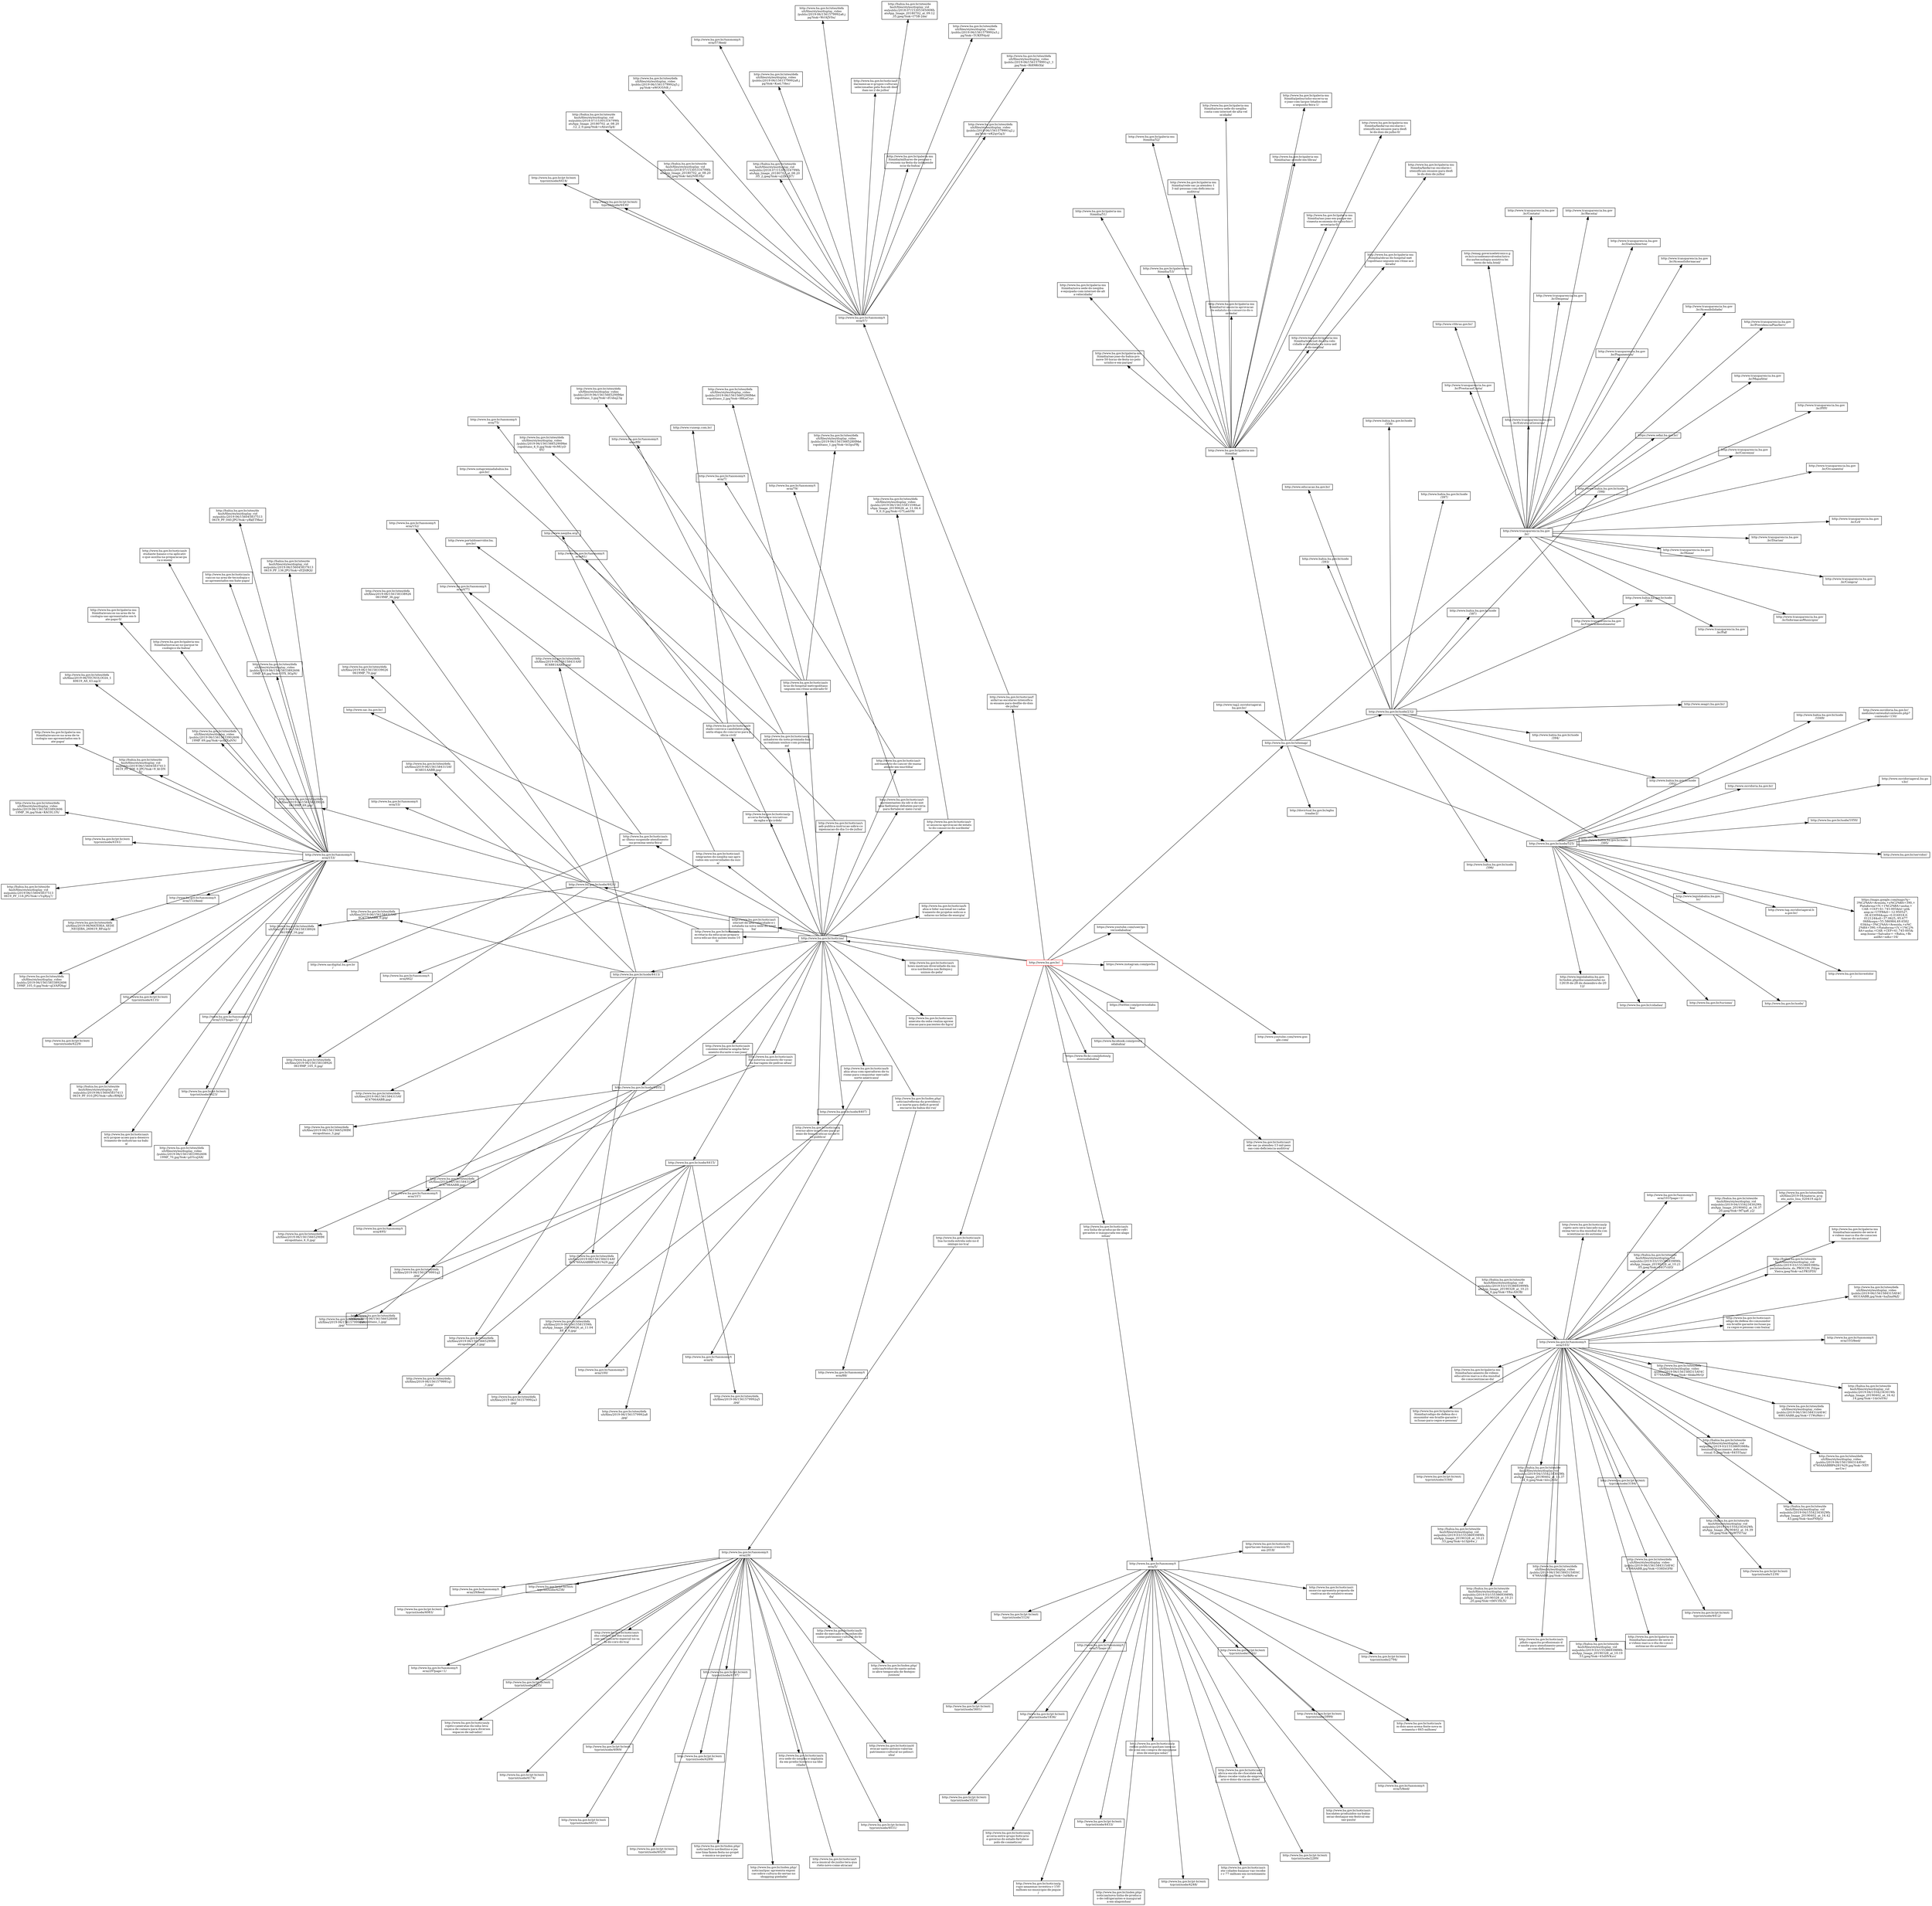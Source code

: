 digraph {
	compound=true;
	overlap=scalexy;
	splines=true;
	layout="neato";
	sep=-0.4;
	1 [label="http://www.ba.gov.br/"; shape=record; color=red; height=.1; fontsize=9];
	2 [label="http://www.ba.gov.br/sitemap/"; shape=record; height=.1; fontsize=9];
	3 [label="http://www.ba.gov.br/node/525/"; shape=record; height=.1; fontsize=9];
	4 [label="http://www.ouvidoria.ba.gov.br/\n"; shape=record; height=.1; fontsize=9];
	5 [label="http://www.ba.gov.br/node/1050/\n"; shape=record; height=.1; fontsize=9];
	6 [label="http://www.legislabahia.ba.gov.\nbr/"; shape=record; height=.1; fontsize=9];
	7 [label="http://www.ba.gov.br/cidadao/"; shape=record; height=.1; fontsize=9];
	8 [label="http://www.ba.gov.br/servidor/"; shape=record; height=.1; fontsize=9];
	9 [label="http://www.ba.gov.br/turismo/"; shape=record; height=.1; fontsize=9];
	10 [label="http://www.ba.gov.br/investidor\n/"; shape=record; height=.1; fontsize=9];
	11 [label="http://www.ba.gov.br/node/"; shape=record; height=.1; fontsize=9];
	12 [label="http://www.legislabahia.ba.gov.\nbr/index.php/documentos/lei-no\n-12618-de-28-de-dezembro-de-20\n12/"; shape=record; height=.1; fontsize=9];
	13 [label="http://www.ouvidoriageral.ba.go\nv.br/"; shape=record; height=.1; fontsize=9];
	14 [label="http://www.ouvidoria.ba.gov.br/\nmodules/conteudo/conteudo.php?\nconteudo=150/"; shape=record; height=.1; fontsize=9];
	15 [label="http://www.bahia.ba.gov.br/node\n/1049/"; shape=record; height=.1; fontsize=9];
	16 [label="http://www.tag.ouvidoriageral.b\na.gov.br/"; shape=record; height=.1; fontsize=9];
	17 [label="https://maps.google.com/maps?q=\n3%C2%AA+Avenida,+n%C2%BA+390,+\nPlataforma+IV,+1%C2%BA+andar,+\nCAB.+CEP+41.745-005&amp;hl=pt&\namp;ie=UTF8&amp;ll=-12.950527,\n-38.433094&amp;spn=0.016918,0.\n012124&amp;sll=37.0625,-95.677\n068&amp;sspn=55.586984,49.6582\n03&amp;hq=3%C2%AA+Avenida,+n%C\n2%BA+390,+Plataforma+IV,+1%C2%\nBA+andar,+CAB.+CEP+41.745-005&\namp;hnear=Salvador+-+Bahia,+Br\nasil&amp;t=m&amp;z=16/"; shape=record; height=.1; fontsize=9];
	18 [label="http://www.ba.gov.br/galeria-mu\nltimidia/"; shape=record; height=.1; fontsize=9];
	19 [label="http://www.ba.gov.br/galeria-mu\nltimidia/51/"; shape=record; height=.1; fontsize=9];
	20 [label="http://www.ba.gov.br/galeria-mu\nltimidia/52/"; shape=record; height=.1; fontsize=9];
	21 [label="http://www.ba.gov.br/galeria-mu\nltimidia/53/"; shape=record; height=.1; fontsize=9];
	22 [label="http://www.ba.gov.br/galeria-mu\nltimidia/nova-sede-do-neojiba-\ne-equipada-com-internet-de-alt\na-velocidade/"; shape=record; height=.1; fontsize=9];
	23 [label="http://www.ba.gov.br/galeria-mu\nltimidia/sac-atende-em-libras/\n"; shape=record; height=.1; fontsize=9];
	24 [label="http://www.ba.gov.br/galeria-mu\nltimidia/fanfarras-escolares-i\nntensificam-ensaios-para-desfi\nle-do-dois-de-julho-0/"; shape=record; height=.1; fontsize=9];
	25 [label="http://www.ba.gov.br/galeria-mu\nltimidia/nova-sede-do-neojiba-\nconta-com-internet-de-alta-vel\nocidade/"; shape=record; height=.1; fontsize=9];
	26 [label="http://www.ba.gov.br/galeria-mu\nltimidia/internet-de-alta-velo\ncidade-e-instalada-na-nova-sed\ne-do-neojiba/"; shape=record; height=.1; fontsize=9];
	27 [label="http://www.ba.gov.br/galeria-mu\nltimidia/fanfarras-escolares-i\nntensificam-ensaios-para-desfi\nle-do-dois-de-julho/"; shape=record; height=.1; fontsize=9];
	28 [label="http://www.ba.gov.br/galeria-mu\nltimidia/rede-sac-ja-atendeu-1\n3-mil-pessoas-com-deficiencia-\nauditiva/"; shape=record; height=.1; fontsize=9];
	29 [label="http://www.ba.gov.br/galeria-mu\nltimidia/rui-anuncia-aprovacao\n-de-estatuto-do-consorcio-do-n\nordeste/"; shape=record; height=.1; fontsize=9];
	30 [label="http://www.ba.gov.br/galeria-mu\nltimidia/obras-do-hospital-met\nropolitano-seguem-em-ritmo-ace\nlerado/"; shape=record; height=.1; fontsize=9];
	31 [label="http://www.ba.gov.br/galeria-mu\nltimidia/pelourinho-encerra-sa\no-joao-com-largos-lotados-nest\na-segunda-feira-1/"; shape=record; height=.1; fontsize=9];
	32 [label="http://www.ba.gov.br/galeria-mu\nltimidia/sao-joao-em-paripe-mo\nvimenta-economia-do-suburbio-f\nerroviario-0/"; shape=record; height=.1; fontsize=9];
	33 [label="http://www.ba.gov.br/galeria-mu\nltimidia/sao-joao-da-bahia-pro\nmove-50-horas-de-festa-no-pelo\nurinho-e-em-paripe/"; shape=record; height=.1; fontsize=9];
	34 [label="http://dovirtual.ba.gov.br/egba\n/reader2/"; shape=record; height=.1; fontsize=9];
	35 [label="http://www.transparencia.ba.gov\n.br/"; shape=record; height=.1; fontsize=9];
	36 [label="http://www.transparencia.ba.gov\n.br/Home/"; shape=record; height=.1; fontsize=9];
	37 [label="https://www.sefaz.ba.gov.br/"; shape=record; height=.1; fontsize=9];
	38 [label="http://www.transparencia.ba.gov\n.br/Acessibilidade/"; shape=record; height=.1; fontsize=9];
	39 [label="http://emag.governoeletronico.g\nov.br/cursodesenvolvedor/intro\nducao/tecnologia-assistiva-lei\ntores-de-tela.html/"; shape=record; height=.1; fontsize=9];
	40 [label="http://www.vlibras.gov.br/"; shape=record; height=.1; fontsize=9];
	41 [label="http://www.transparencia.ba.gov\n.br/Receita/"; shape=record; height=.1; fontsize=9];
	42 [label="http://www.transparencia.ba.gov\n.br/Despesa/"; shape=record; height=.1; fontsize=9];
	43 [label="http://www.transparencia.ba.gov\n.br/Pagamentos/"; shape=record; height=.1; fontsize=9];
	44 [label="http://www.transparencia.ba.gov\n.br/Convenio/"; shape=record; height=.1; fontsize=9];
	45 [label="http://www.transparencia.ba.gov\n.br/Diarias/"; shape=record; height=.1; fontsize=9];
	46 [label="http://www.transparencia.ba.gov\n.br/EstruturaGoverno/"; shape=record; height=.1; fontsize=9];
	47 [label="http://www.transparencia.ba.gov\n.br/Compra/"; shape=record; height=.1; fontsize=9];
	48 [label="http://www.transparencia.ba.gov\n.br/InformacaoMunicipio/"; shape=record; height=.1; fontsize=9];
	49 [label="http://www.transparencia.ba.gov\n.br/Orcamento/"; shape=record; height=.1; fontsize=9];
	50 [label="http://www.transparencia.ba.gov\n.br/Lrf/"; shape=record; height=.1; fontsize=9];
	51 [label="http://www.transparencia.ba.gov\n.br/PrestacaoConta/"; shape=record; height=.1; fontsize=9];
	52 [label="http://www.transparencia.ba.gov\n.br/PPP/"; shape=record; height=.1; fontsize=9];
	53 [label="http://www.transparencia.ba.gov\n.br/AcessoInformacao/"; shape=record; height=.1; fontsize=9];
	54 [label="http://www.transparencia.ba.gov\n.br/DadosAbertos/"; shape=record; height=.1; fontsize=9];
	55 [label="http://www.transparencia.ba.gov\n.br/PrevidenciaPlanServ/"; shape=record; height=.1; fontsize=9];
	56 [label="http://www.transparencia.ba.gov\n.br/Paf/"; shape=record; height=.1; fontsize=9];
	57 [label="http://www.transparencia.ba.gov\n.br/CentralAtendimento/"; shape=record; height=.1; fontsize=9];
	58 [label="http://www.transparencia.ba.gov\n.br/Contato/"; shape=record; height=.1; fontsize=9];
	59 [label="http://www.transparencia.ba.gov\n.br/MapaSite/"; shape=record; height=.1; fontsize=9];
	60 [label="http://www.tag2.ouvidoriageral.\nba.gov.br/"; shape=record; height=.1; fontsize=9];
	61 [label="http://www.ba.gov.br/node/232/"; shape=record; height=.1; fontsize=9];
	62 [label="http://www.bahia.ba.gov.br/node\n/358/"; shape=record; height=.1; fontsize=9];
	63 [label="http://www.bahia.ba.gov.br/node\n/387/"; shape=record; height=.1; fontsize=9];
	64 [label="http://www.bahia.ba.gov.br/node\n/364/"; shape=record; height=.1; fontsize=9];
	65 [label="http://www.bahia.ba.gov.br/node\n/392/"; shape=record; height=.1; fontsize=9];
	66 [label="http://www.bahia.ba.gov.br/node\n/393/"; shape=record; height=.1; fontsize=9];
	67 [label="http://www.bahia.ba.gov.br/node\n/394/"; shape=record; height=.1; fontsize=9];
	68 [label="http://www.seagri.ba.gov.br/"; shape=record; height=.1; fontsize=9];
	69 [label="http://www.bahia.ba.gov.br/node\n/395/"; shape=record; height=.1; fontsize=9];
	70 [label="http://www.educacao.ba.gov.br/"; shape=record; height=.1; fontsize=9];
	71 [label="http://www.bahia.ba.gov.br/node\n/396/"; shape=record; height=.1; fontsize=9];
	72 [label="http://www.bahia.ba.gov.br/node\n/398/"; shape=record; height=.1; fontsize=9];
	73 [label="http://www.bahia.ba.gov.br/node\n/397/"; shape=record; height=.1; fontsize=9];
	74 [label="http://www.ba.gov.br/noticias/i\nnternet-de-alta-velocidade-e-i\nnstalada-na-nova-sede-do-neoji\nba/"; shape=record; height=.1; fontsize=9];
	75 [label="http://www.ba.gov.br/taxonomy/t\nerm/153/"; shape=record; height=.1; fontsize=9];
	76 [label="http://www.ba.gov.br/pt-br/enti\ntyprint/node/4423/"; shape=record; height=.1; fontsize=9];
	77 [label="http://www.ba.gov.br/noticias/a\nvancos-na-area-de-tecnologia-s\nao-apresentados-em-bate-papo/"; shape=record; height=.1; fontsize=9];
	78 [label="http://www.ba.gov.br/pt-br/enti\ntyprint/node/4229/"; shape=record; height=.1; fontsize=9];
	79 [label="http://www.ba.gov.br/sites/defa\nult/files/2019-06/MATERIA_SEDE\n_NEOJIBA_260619_RP.mp3/"; shape=record; height=.1; fontsize=9];
	80 [label="http://www.ba.gov.br/sites/defa\nult/files/styles/display_video\n/public/2019-06/15615833892606\n19MP_16.jpg?itok=YFX_SGpN/"; shape=record; height=.1; fontsize=9];
	81 [label="http://www.ba.gov.br/sites/defa\nult/files/styles/display_video\n/public/2019-06/15615833892606\n19MP_36.jpg?itok=KAC0L1Ft/"; shape=record; height=.1; fontsize=9];
	82 [label="http://www.ba.gov.br/sites/defa\nult/files/styles/display_video\n/public/2019-06/15615833892606\n19MP_105_0.jpg?itok=qLVAPDhg/"; shape=record; height=.1; fontsize=9];
	83 [label="http://www.ba.gov.br/sites/defa\nult/files/styles/display_video\n/public/2019-06/15615833902606\n19MP_69.jpg?itok=prkZXaNN/"; shape=record; height=.1; fontsize=9];
	84 [label="http://www.ba.gov.br/sites/defa\nult/files/styles/display_video\n/public/2019-06/15615833902606\n19MP_70.jpg?itok=pDTcxJAR/"; shape=record; height=.1; fontsize=9];
	85 [label="http://www.ba.gov.br/galeria-mu\nltimidia/avancos-na-area-de-te\ncnologia-sao-apresentados-em-b\nate-papo-0/"; shape=record; height=.1; fontsize=9];
	86 [label="http://www.ba.gov.br/sites/defa\nult/files/2019-06/TECNOLOGIA_1\n40619_AS_43.mp3/"; shape=record; height=.1; fontsize=9];
	87 [label="http://www.ba.gov.br/galeria-mu\nltimidia/inovacao-no-parque-te\ncnologico-da-bahia/"; shape=record; height=.1; fontsize=9];
	88 [label="http://www.ba.gov.br/galeria-mu\nltimidia/avancos-na-area-de-te\ncnologia-sao-apresentados-em-b\nate-papo/"; shape=record; height=.1; fontsize=9];
	89 [label="http://bahia.ba.gov.br/sites/de\nfault/files/styles/display_vid\neo/public/2019-06/156045837413\n0619_PF_006_0.JPG?itok=9_fd-DN\nN/"; shape=record; height=.1; fontsize=9];
	90 [label="http://bahia.ba.gov.br/sites/de\nfault/files/styles/display_vid\neo/public/2019-06/156045837413\n0619_PF_010.JPG?itok=oRcrRMjX/\n"; shape=record; height=.1; fontsize=9];
	91 [label="http://bahia.ba.gov.br/sites/de\nfault/files/styles/display_vid\neo/public/2019-06/156045837513\n0619_PF_040.JPG?itok=yRkETMes/\n"; shape=record; height=.1; fontsize=9];
	92 [label="http://bahia.ba.gov.br/sites/de\nfault/files/styles/display_vid\neo/public/2019-06/156045837513\n0619_PF_118.JPG?itok=rYsjRyq7/\n"; shape=record; height=.1; fontsize=9];
	93 [label="http://bahia.ba.gov.br/sites/de\nfault/files/styles/display_vid\neo/public/2019-06/156045837613\n0619_PF_136.JPG?itok=dYJItBQI/\n"; shape=record; height=.1; fontsize=9];
	94 [label="http://www.ba.gov.br/noticias/e\nstudante-baiano-cria-aplicativ\no-que-auxilia-na-preparacao-pa\nra-o-enem/"; shape=record; height=.1; fontsize=9];
	95 [label="http://www.ba.gov.br/pt-br/enti\ntyprint/node/4161/"; shape=record; height=.1; fontsize=9];
	96 [label="http://www.ba.gov.br/noticias/s\necti-propoe-acoes-para-desenvo\nlvimento-de-industrias-na-bahi\na/"; shape=record; height=.1; fontsize=9];
	97 [label="http://www.ba.gov.br/pt-br/enti\ntyprint/node/4135/"; shape=record; height=.1; fontsize=9];
	98 [label="http://www.ba.gov.br/taxonomy/t\nerm/153?page=1/"; shape=record; height=.1; fontsize=9];
	99 [label="http://www.ba.gov.br/taxonomy/t\nerm/153/feed/"; shape=record; height=.1; fontsize=9];
	100 [label="http://www.ba.gov.br/noticias/f\nanfarras-escolares-intensifica\nm-ensaios-para-desfile-do-dois\n-de-julho/"; shape=record; height=.1; fontsize=9];
	101 [label="http://www.ba.gov.br/taxonomy/t\nerm/57/"; shape=record; height=.1; fontsize=9];
	102 [label="http://www.ba.gov.br/noticias/f\nilarmonicas-e-grupos-culturais\n-selecionadas-pela-funceb-desf\nilam-no-2-de-julho/"; shape=record; height=.1; fontsize=9];
	103 [label="http://www.ba.gov.br/pt-br/enti\ntyprint/node/4430/"; shape=record; height=.1; fontsize=9];
	104 [label="http://www.ba.gov.br/pt-br/enti\ntyprint/node/4414/"; shape=record; height=.1; fontsize=9];
	105 [label="http://www.ba.gov.br/sites/defa\nult/files/styles/display_video\n/public/2019-06/1561579992q5.j\npg?itok=eWOO5NB_/"; shape=record; height=.1; fontsize=9];
	106 [label="http://www.ba.gov.br/sites/defa\nult/files/styles/display_video\n/public/2019-06/1561579991q1_1\n.jpg?itok=Rt8M6tXk/"; shape=record; height=.1; fontsize=9];
	107 [label="http://www.ba.gov.br/sites/defa\nult/files/styles/display_video\n/public/2019-06/1561579991q2.j\npg?itok=wK2qvGg3/"; shape=record; height=.1; fontsize=9];
	108 [label="http://www.ba.gov.br/sites/defa\nult/files/styles/display_video\n/public/2019-06/1561579992a3.j\npg?itok=5UKFPdyd/"; shape=record; height=.1; fontsize=9];
	109 [label="http://www.ba.gov.br/sites/defa\nult/files/styles/display_video\n/public/2019-06/1561579992a6.j\npg?itok=WrI4JV0n/"; shape=record; height=.1; fontsize=9];
	110 [label="http://www.ba.gov.br/sites/defa\nult/files/styles/display_video\n/public/2019-06/1561579992a8.j\npg?itok=KseL7Hec/"; shape=record; height=.1; fontsize=9];
	111 [label="http://www.ba.gov.br/galeria-mu\nltimidia/milhares-de-pessoas-s\ne-reunem-na-festa-da-independe\nncia-da-bahia/"; shape=record; height=.1; fontsize=9];
	112 [label="http://bahia.ba.gov.br/sites/de\nfault/files/styles/display_vid\neo/public/2018-07/1530534506Wh\natsApp_Image_20180702_at_09.12\n.35.jpeg?itok=I75B-2de/"; shape=record; height=.1; fontsize=9];
	113 [label="http://bahia.ba.gov.br/sites/de\nfault/files/styles/display_vid\neo/public/2018-07/1530531679Wh\natsApp_Image_20180702_at_08.20\n.05_2.jpeg?itok=s2ZKUJt7/"; shape=record; height=.1; fontsize=9];
	114 [label="http://bahia.ba.gov.br/sites/de\nfault/files/styles/display_vid\neo/public/2018-07/1530531679Wh\natsApp_Image_20180702_at_08.20\n.12_2_0.jpeg?itok=vAhwvIg4/"; shape=record; height=.1; fontsize=9];
	115 [label="http://bahia.ba.gov.br/sites/de\nfault/files/styles/display_vid\neo/public/2018-07/1530531679Wh\natsApp_Image_20180702_at_08.20\n.22.jpeg?itok=kd2NRUHy/"; shape=record; height=.1; fontsize=9];
	116 [label="http://www.ba.gov.br/taxonomy/t\nerm/57/feed/"; shape=record; height=.1; fontsize=9];
	117 [label="http://www.ba.gov.br/noticias/r\nede-sac-ja-atendeu-13-mil-pess\noas-com-deficiencia-auditiva/"; shape=record; height=.1; fontsize=9];
	118 [label="http://www.ba.gov.br/taxonomy/t\nerm/103/"; shape=record; height=.1; fontsize=9];
	119 [label="http://www.ba.gov.br/pt-br/enti\ntyprint/node/4412/"; shape=record; height=.1; fontsize=9];
	120 [label="http://www.ba.gov.br/noticias/c\nodigo-de-defesa-do-consumidor-\nem-braille-garante-inclusao-pa\nra-cegos-e-pessoas-com-baixa/"; shape=record; height=.1; fontsize=9];
	121 [label="http://www.ba.gov.br/pt-br/enti\ntyprint/node/3184/"; shape=record; height=.1; fontsize=9];
	122 [label="http://www.ba.gov.br/noticias/s\njdhds-capacita-profissionais-d\ne-saude-para-atendimento-pesso\nas-com-deficiencia/"; shape=record; height=.1; fontsize=9];
	123 [label="http://www.ba.gov.br/pt-br/enti\ntyprint/node/1239/"; shape=record; height=.1; fontsize=9];
	124 [label="http://www.ba.gov.br/sites/defa\nult/files/styles/display_video\n/public/2019-06/1561584314AY4C\n4760AAABBB%281%29.jpg?itok=NXY\nmvUw-/"; shape=record; height=.1; fontsize=9];
	125 [label="http://www.ba.gov.br/sites/defa\nult/files/styles/display_video\n/public/2019-06/1561584314AY4C\n4881AABB.jpg?itok=TTWzMdv-/"; shape=record; height=.1; fontsize=9];
	126 [label="http://www.ba.gov.br/sites/defa\nult/files/styles/display_video\n/public/2019-06/1561584315AY4C\n4766AABB.jpg?itok=3aHkRo-e/"; shape=record; height=.1; fontsize=9];
	127 [label="http://www.ba.gov.br/sites/defa\nult/files/styles/display_video\n/public/2019-06/1561584315AY4C\n4779AABB_0.jpg?itok=4bkkzMvQ/"; shape=record; height=.1; fontsize=9];
	128 [label="http://www.ba.gov.br/sites/defa\nult/files/styles/display_video\n/public/2019-06/1561584315AY4C\n4798AABB.jpg?itok=O38DiGF8/"; shape=record; height=.1; fontsize=9];
	129 [label="http://www.ba.gov.br/sites/defa\nult/files/styles/display_video\n/public/2019-06/1561584315AY4C\n4831AABB.jpg?itok=haZmz9kZ/"; shape=record; height=.1; fontsize=9];
	130 [label="http://www.ba.gov.br/galeria-mu\nltimidia/lancamento-de-videos-\neducativos-marca-o-dia-mundial\n-de-conscientizacao-do/"; shape=record; height=.1; fontsize=9];
	131 [label="http://www.ba.gov.br/sites/defa\nult/files/2019-04/materia_proj\neto_autis_lina_020419.mp3/"; shape=record; height=.1; fontsize=9];
	132 [label="http://www.ba.gov.br/galeria-mu\nltimidia/lancamento-de-serie-d\ne-videos-marca-dia-de-conscien\ntizacao-do-autismo/"; shape=record; height=.1; fontsize=9];
	133 [label="http://www.ba.gov.br/galeria-mu\nltimidia/lancamento-de-serie-d\ne-videos-marca-o-dia-de-consci\nentizacao-do-autismo/"; shape=record; height=.1; fontsize=9];
	134 [label="http://bahia.ba.gov.br/sites/de\nfault/files/styles/display_vid\neo/public/2019-04/1554234301Wh\natsApp_Image_20190402_at_16.42\n.14.jpeg?itok=1thOoY9r/"; shape=record; height=.1; fontsize=9];
	135 [label="http://bahia.ba.gov.br/sites/de\nfault/files/styles/display_vid\neo/public/2019-04/1554234302Wh\natsApp_Image_20190402_at_16.37\n.20.jpeg?itok=M7qa6_y2/"; shape=record; height=.1; fontsize=9];
	136 [label="http://bahia.ba.gov.br/sites/de\nfault/files/styles/display_vid\neo/public/2019-04/1554234302Wh\natsApp_Image_20190402_at_16.37\n.34_0.jpeg?itok=hIrcjXI4/"; shape=record; height=.1; fontsize=9];
	137 [label="http://bahia.ba.gov.br/sites/de\nfault/files/styles/display_vid\neo/public/2019-04/1554234302Wh\natsApp_Image_20190402_at_16.39\n.34.jpeg?itok=0gWTVl7m/"; shape=record; height=.1; fontsize=9];
	138 [label="http://bahia.ba.gov.br/sites/de\nfault/files/styles/display_vid\neo/public/2019-04/1554234302Wh\natsApp_Image_20190402_at_16.42\n.43.jpeg?itok=ksnFN8jG/"; shape=record; height=.1; fontsize=9];
	139 [label="http://www.ba.gov.br/galeria-mu\nltimidia/codigo-de-defesa-do-c\nonsumidor-em-braille-garante-i\nnclusao-para-cegos-e-pessoas/"; shape=record; height=.1; fontsize=9];
	140 [label="http://bahia.ba.gov.br/sites/de\nfault/files/styles/display_vid\neo/public/2019-03/1553869398Ru\nbenilson_Nascimento_deficiente\n_visual_0.jpeg?itok=6455Tazy/"; shape=record; height=.1; fontsize=9];
	141 [label="http://bahia.ba.gov.br/sites/de\nfault/files/styles/display_vid\neo/public/2019-03/1553869398Su\nperintendente_do_PROCON_Filipe\n_Vieira.jpeg?itok=m1FKGFDI/"; shape=record; height=.1; fontsize=9];
	142 [label="http://bahia.ba.gov.br/sites/de\nfault/files/styles/display_vid\neo/public/2019-03/1553869398Wh\natsApp_Image_20190328_at_10.19\n.53.jpeg?itok=45dHVKuv/"; shape=record; height=.1; fontsize=9];
	143 [label="http://bahia.ba.gov.br/sites/de\nfault/files/styles/display_vid\neo/public/2019-03/1553869398Wh\natsApp_Image_20190328_at_10.21\n.05.jpeg?itok=d4O7ctlO/"; shape=record; height=.1; fontsize=9];
	144 [label="http://bahia.ba.gov.br/sites/de\nfault/files/styles/display_vid\neo/public/2019-03/1553869398Wh\natsApp_Image_20190328_at_10.21\n.20.jpeg?itok=tS6V3SLN/"; shape=record; height=.1; fontsize=9];
	145 [label="http://bahia.ba.gov.br/sites/de\nfault/files/styles/display_vid\neo/public/2019-03/1553869398Wh\natsApp_Image_20190328_at_10.21\n.53.jpeg?itok=b1Sjb4w_/"; shape=record; height=.1; fontsize=9];
	146 [label="http://bahia.ba.gov.br/sites/de\nfault/files/styles/display_vid\neo/public/2019-03/1553869399Wh\natsApp_Image_20190328_at_10.21\n.34_0.jpg?itok=Y8zcASOB/"; shape=record; height=.1; fontsize=9];
	147 [label="http://www.ba.gov.br/noticias/p\nrojeto-auts-sera-lancado-na-pr\noxima-terca-dia-mundial-da-con\nscientizacao-do-autismo/"; shape=record; height=.1; fontsize=9];
	148 [label="http://www.ba.gov.br/pt-br/enti\ntyprint/node/3168/"; shape=record; height=.1; fontsize=9];
	149 [label="http://www.ba.gov.br/taxonomy/t\nerm/103?page=1/"; shape=record; height=.1; fontsize=9];
	150 [label="http://www.ba.gov.br/taxonomy/t\nerm/103/feed/"; shape=record; height=.1; fontsize=9];
	151 [label="http://www.ba.gov.br/noticias/n\nova-linha-de-producao-de-refri\ngerantes-e-inaugurada-em-alago\ninhas/"; shape=record; height=.1; fontsize=9];
	152 [label="http://www.ba.gov.br/taxonomy/t\nerm/5/"; shape=record; height=.1; fontsize=9];
	153 [label="http://www.ba.gov.br/index.php/\nnoticias/nova-linha-de-produca\no-de-refrigerantes-e-inaugurad\na-em-alagoinhas/"; shape=record; height=.1; fontsize=9];
	154 [label="http://www.ba.gov.br/pt-br/enti\ntyprint/node/4433/"; shape=record; height=.1; fontsize=9];
	155 [label="http://www.ba.gov.br/noticias/s\nete-cidades-baianas-vao-recebe\nr-r-77-milhoes-em-investimento\ns/"; shape=record; height=.1; fontsize=9];
	156 [label="http://www.ba.gov.br/pt-br/enti\ntyprint/node/4248/"; shape=record; height=.1; fontsize=9];
	157 [label="http://www.ba.gov.br/noticias/e\nm-dois-anos-arena-fonte-nova-m\novimenta-r-845-milhoes/"; shape=record; height=.1; fontsize=9];
	158 [label="http://www.ba.gov.br/pt-br/enti\ntyprint/node/3999/"; shape=record; height=.1; fontsize=9];
	159 [label="http://www.ba.gov.br/noticias/p\narceria-entre-grupo-boticario-\ne-governo-do-estado-fortalece-\npolo-de-cosmeticos/"; shape=record; height=.1; fontsize=9];
	160 [label="http://www.ba.gov.br/pt-br/enti\ntyprint/node/3601/"; shape=record; height=.1; fontsize=9];
	161 [label="http://www.ba.gov.br/noticias/p\nredios-publicos-ganham-isencao\n-de-icms-em-compra-de-equipame\nntos-de-energia-solar/"; shape=record; height=.1; fontsize=9];
	162 [label="http://www.ba.gov.br/pt-br/enti\ntyprint/node/3533/"; shape=record; height=.1; fontsize=9];
	163 [label="http://www.ba.gov.br/noticias/c\nhocolates-produzidos-na-bahia-\nserao-destaque-em-festival-em-\nsao-paulo/"; shape=record; height=.1; fontsize=9];
	164 [label="http://www.ba.gov.br/pt-br/enti\ntyprint/node/3124/"; shape=record; height=.1; fontsize=9];
	165 [label="http://www.ba.gov.br/noticias/c\nonsorcio-apresenta-proposta-de\n-reativacao-do-estaleiro-ensea\nda/"; shape=record; height=.1; fontsize=9];
	166 [label="http://www.ba.gov.br/pt-br/enti\ntyprint/node/2794/"; shape=record; height=.1; fontsize=9];
	167 [label="http://www.ba.gov.br/noticias/g\nrupo-amazonas-investira-r-150-\nmilhoes-no-municipio-de-jequie\n/"; shape=record; height=.1; fontsize=9];
	168 [label="http://www.ba.gov.br/pt-br/enti\ntyprint/node/2289/"; shape=record; height=.1; fontsize=9];
	169 [label="http://www.ba.gov.br/noticias/e\nxportacoes-baianas-crescem-91-\nem-2018/"; shape=record; height=.1; fontsize=9];
	170 [label="http://www.ba.gov.br/pt-br/enti\ntyprint/node/1836/"; shape=record; height=.1; fontsize=9];
	171 [label="http://www.ba.gov.br/noticias/f\nabrica-escola-de-chocolate-em-\nilheus-recebe-visita-de-empres\nario-e-dono-da-cacau-show/"; shape=record; height=.1; fontsize=9];
	172 [label="http://www.ba.gov.br/pt-br/enti\ntyprint/node/1542/"; shape=record; height=.1; fontsize=9];
	173 [label="http://www.ba.gov.br/taxonomy/t\nerm/5?page=1/"; shape=record; height=.1; fontsize=9];
	174 [label="http://www.ba.gov.br/taxonomy/t\nerm/5/feed/"; shape=record; height=.1; fontsize=9];
	175 [label="http://www.ba.gov.br/noticias/e\nlisa-lucinda-estrela-solo-no-d\nomingo-no-tca/"; shape=record; height=.1; fontsize=9];
	176 [label="http://www.ba.gov.br/taxonomy/t\nerm/29/"; shape=record; height=.1; fontsize=9];
	177 [label="http://www.ba.gov.br/pt-br/enti\ntyprint/node/4431/"; shape=record; height=.1; fontsize=9];
	178 [label="http://www.ba.gov.br/noticias/n\nova-sede-do-neojiba-e-implanta\nda-em-predio-historico-na-libe\nrdade/"; shape=record; height=.1; fontsize=9];
	179 [label="http://www.ba.gov.br/pt-br/enti\ntyprint/node/4289/"; shape=record; height=.1; fontsize=9];
	180 [label="http://www.ba.gov.br/noticias/d\nevocao-santo-antonio-valoriza-\npatrimonio-cultural-no-pelouri\nnho/"; shape=record; height=.1; fontsize=9];
	181 [label="http://www.ba.gov.br/pt-br/enti\ntyprint/node/4238/"; shape=record; height=.1; fontsize=9];
	182 [label="http://www.ba.gov.br/noticias/b\nembe-do-mercado-e-reconhecido-\ncomo-patrimonio-cultural-do-br\nasil/"; shape=record; height=.1; fontsize=9];
	183 [label="http://www.ba.gov.br/pt-br/enti\ntyprint/node/4235/"; shape=record; height=.1; fontsize=9];
	184 [label="http://www.ba.gov.br/index.php/\nnoticias/triduo-de-santo-anton\nio-abre-temporada-de-festejos-\njuninos/"; shape=record; height=.1; fontsize=9];
	185 [label="http://www.ba.gov.br/pt-br/enti\ntyprint/node/4197/"; shape=record; height=.1; fontsize=9];
	186 [label="http://www.ba.gov.br/index.php/\nnoticias/ipac-apresenta-exposi\ncao-sobre-cultura-do-sertao-no\n-shopping-piedade/"; shape=record; height=.1; fontsize=9];
	187 [label="http://www.ba.gov.br/pt-br/enti\ntyprint/node/4174/"; shape=record; height=.1; fontsize=9];
	188 [label="http://www.ba.gov.br/noticias/o\nsba-celebra-dia-dos-namorados-\ncom-um-concerto-especial-na-sa\nla-do-coro-do-tca/"; shape=record; height=.1; fontsize=9];
	189 [label="http://www.ba.gov.br/pt-br/enti\ntyprint/node/4083/"; shape=record; height=.1; fontsize=9];
	190 [label="http://www.ba.gov.br/noticias/p\nrojeto-cameratas-da-osba-leva-\nmusica-de-camara-para-diversos\n-espacos-de-salvador/"; shape=record; height=.1; fontsize=9];
	191 [label="http://www.ba.gov.br/pt-br/enti\ntyprint/node/4069/"; shape=record; height=.1; fontsize=9];
	192 [label="http://www.ba.gov.br/index.php/\nnoticias/trio-nordestino-e-jea\nnne-lima-fazem-festa-no-projet\no-musica-no-parque/"; shape=record; height=.1; fontsize=9];
	193 [label="http://www.ba.gov.br/pt-br/enti\ntyprint/node/4031/"; shape=record; height=.1; fontsize=9];
	194 [label="http://www.ba.gov.br/noticias/t\nerca-musical-de-junho-tera-qua\nrteto-novo-como-atracao/"; shape=record; height=.1; fontsize=9];
	195 [label="http://www.ba.gov.br/pt-br/enti\ntyprint/node/4029/"; shape=record; height=.1; fontsize=9];
	196 [label="http://www.ba.gov.br/taxonomy/t\nerm/29?page=1/"; shape=record; height=.1; fontsize=9];
	197 [label="http://www.ba.gov.br/taxonomy/t\nerm/29/feed/"; shape=record; height=.1; fontsize=9];
	198 [label="http://www.ba.gov.br/noticias/"; shape=record; height=.1; fontsize=9];
	199 [label="http://www.ba.gov.br/noticias/i\nntegrantes-do-neojiba-sao-apro\nvados-em-universidades-da-suic\na/"; shape=record; height=.1; fontsize=9];
	200 [label="http://www.ba.gov.br/taxonomy/t\nerm/462/"; shape=record; height=.1; fontsize=9];
	201 [label="http://www.neojiba.org/"; shape=record; height=.1; fontsize=9];
	202 [label="http://www.ba.gov.br/noticias/r\nastreamento-do-cancer-de-mama-\natende-em-muritiba/"; shape=record; height=.1; fontsize=9];
	203 [label="http://www.ba.gov.br/taxonomy/t\nerm/7/"; shape=record; height=.1; fontsize=9];
	204 [label="http://www.ba.gov.br/noticias/g\nanhadores-da-nota-premiada-bah\nia-realizam-sonhos-com-premiac\nao/"; shape=record; height=.1; fontsize=9];
	205 [label="http://www.ba.gov.br/taxonomy/t\nerm/89/"; shape=record; height=.1; fontsize=9];
	206 [label="http://www.notapremiadabahia.ba\n.gov.br/"; shape=record; height=.1; fontsize=9];
	207 [label="http://www.ba.gov.br/noticias/s\nihs-autoriza-aumento-de-vazao-\nda-barragem-de-pedras-altas/"; shape=record; height=.1; fontsize=9];
	208 [label="http://www.ba.gov.br/taxonomy/t\nerm/107/"; shape=record; height=.1; fontsize=9];
	209 [label="http://www.ba.gov.br/noticias/s\necretaria-da-educacao-prepara-\nnova-edicao-dos-auloes-enem-10\n0/"; shape=record; height=.1; fontsize=9];
	210 [label="http://www.ba.gov.br/taxonomy/t\nerm/33/"; shape=record; height=.1; fontsize=9];
	211 [label="http://www.ba.gov.br/noticias/e\nstado-convoca-candidatos-para-\nsexta-etapa-do-concurso-para-p\nolicia-civil/"; shape=record; height=.1; fontsize=9];
	212 [label="http://www.ba.gov.br/taxonomy/t\nerm/75/"; shape=record; height=.1; fontsize=9];
	213 [label="http://www.vunesp.com.br/"; shape=record; height=.1; fontsize=9];
	214 [label="http://www.portaldoservidor.ba.\ngov.br/"; shape=record; height=.1; fontsize=9];
	215 [label="http://www.ba.gov.br/node/4424/\n"; shape=record; height=.1; fontsize=9];
	216 [label="http://www.ba.gov.br/sites/defa\nult/files/2019-06/156158338926\n0619MP_16.jpg/"; shape=record; height=.1; fontsize=9];
	217 [label="http://www.ba.gov.br/sites/defa\nult/files/2019-06/156158338926\n0619MP_36.jpg/"; shape=record; height=.1; fontsize=9];
	218 [label="http://www.ba.gov.br/sites/defa\nult/files/2019-06/156158338926\n0619MP_105_0.jpg/"; shape=record; height=.1; fontsize=9];
	219 [label="http://www.ba.gov.br/sites/defa\nult/files/2019-06/156158339026\n0619MP_69.jpg/"; shape=record; height=.1; fontsize=9];
	220 [label="http://www.ba.gov.br/sites/defa\nult/files/2019-06/156158339026\n0619MP_70.jpg/"; shape=record; height=.1; fontsize=9];
	221 [label="http://www.ba.gov.br/noticias/r\nepresentantes-da-sdr-e-do-sist\nema-faebsenar-debatem-parceria\n-para-fortalecer-meio-rural/"; shape=record; height=.1; fontsize=9];
	222 [label="http://www.ba.gov.br/taxonomy/t\nerm/79/"; shape=record; height=.1; fontsize=9];
	223 [label="http://www.ba.gov.br/noticias/b\nahia-atua-com-operadores-de-tu\nrismo-para-conquistar-mercado-\nnorte-americano/"; shape=record; height=.1; fontsize=9];
	224 [label="http://www.ba.gov.br/taxonomy/t\nerm/4/"; shape=record; height=.1; fontsize=9];
	225 [label="http://www.ba.gov.br/noticias/s\nac-ilheus-suspende-atendimento\n-na-proxima-sexta-feira/"; shape=record; height=.1; fontsize=9];
	226 [label="http://www.ba.gov.br/taxonomy/t\nerm/152/"; shape=record; height=.1; fontsize=9];
	227 [label="http://www.sacdigital.ba.gov.br\n/"; shape=record; height=.1; fontsize=9];
	228 [label="http://www.sac.ba.gov.br/"; shape=record; height=.1; fontsize=9];
	229 [label="http://www.ba.gov.br/index.php/\nnoticias/reforma-da-previdenci\na-e-inerte-para-deficit-previd\nenciario-da-bahia-diz-rui/"; shape=record; height=.1; fontsize=9];
	230 [label="http://www.ba.gov.br/taxonomy/t\nerm/88/"; shape=record; height=.1; fontsize=9];
	231 [label="http://www.ba.gov.br/noticias/c\namerata-da-osba-realiza-aprese\nntacao-para-pacientes-do-hgrs/\n"; shape=record; height=.1; fontsize=9];
	232 [label="http://www.ba.gov.br/node/4415/\n"; shape=record; height=.1; fontsize=9];
	233 [label="http://www.ba.gov.br/sites/defa\nult/files/2019-06/1561579992q5\n.jpg/"; shape=record; height=.1; fontsize=9];
	234 [label="http://www.ba.gov.br/sites/defa\nult/files/2019-06/1561579991q1\n_1.jpg/"; shape=record; height=.1; fontsize=9];
	235 [label="http://www.ba.gov.br/sites/defa\nult/files/2019-06/1561579991q2\n.jpg/"; shape=record; height=.1; fontsize=9];
	236 [label="http://www.ba.gov.br/sites/defa\nult/files/2019-06/1561579992a3\n.jpg/"; shape=record; height=.1; fontsize=9];
	237 [label="http://www.ba.gov.br/sites/defa\nult/files/2019-06/1561579992a6\n.jpg/"; shape=record; height=.1; fontsize=9];
	238 [label="http://www.ba.gov.br/sites/defa\nult/files/2019-06/1561579992a8\n.jpg/"; shape=record; height=.1; fontsize=9];
	239 [label="http://www.ba.gov.br/node/4413/\n"; shape=record; height=.1; fontsize=9];
	240 [label="http://www.ba.gov.br/sites/defa\nult/files/2019-06/1561584314AY\n4C4760AAABBB%281%29.jpg/"; shape=record; height=.1; fontsize=9];
	241 [label="http://www.ba.gov.br/sites/defa\nult/files/2019-06/1561584314AY\n4C4881AABB.jpg/"; shape=record; height=.1; fontsize=9];
	242 [label="http://www.ba.gov.br/sites/defa\nult/files/2019-06/1561584315AY\n4C4766AABB.jpg/"; shape=record; height=.1; fontsize=9];
	243 [label="http://www.ba.gov.br/sites/defa\nult/files/2019-06/1561584315AY\n4C4779AABB_0.jpg/"; shape=record; height=.1; fontsize=9];
	244 [label="http://www.ba.gov.br/sites/defa\nult/files/2019-06/1561584315AY\n4C4798AABB.jpg/"; shape=record; height=.1; fontsize=9];
	245 [label="http://www.ba.gov.br/sites/defa\nult/files/2019-06/1561584315AY\n4C4831AABB.jpg/"; shape=record; height=.1; fontsize=9];
	246 [label="http://www.ba.gov.br/noticias/s\naeb-publica-instrucao-sobre-co\nmpensacao-do-dia-1o-de-julho/"; shape=record; height=.1; fontsize=9];
	247 [label="http://www.ba.gov.br/taxonomy/t\nerm/61/"; shape=record; height=.1; fontsize=9];
	248 [label="http://www.ba.gov.br/noticias/p\narceria-fortalece-iniciativas-\nda-egba-e-do-irdeb/"; shape=record; height=.1; fontsize=9];
	249 [label="http://www.ba.gov.br/taxonomy/t\nerm/477/"; shape=record; height=.1; fontsize=9];
	250 [label="http://www.ba.gov.br/noticias/b\nahia-e-lider-nacional-no-cadas\ntramento-de-projetos-eolicos-e\n-solares-no-leilao-de-energia/\n"; shape=record; height=.1; fontsize=9];
	251 [label="http://www.ba.gov.br/noticias/s\nhows-mostram-diversidade-da-mu\nsica-nordestina-nos-festejos-j\nuninos-do-pelo/"; shape=record; height=.1; fontsize=9];
	252 [label="http://www.ba.gov.br/noticias/e\nconomia-solidaria-amplia-fatur\namento-durante-o-sao-joao/"; shape=record; height=.1; fontsize=9];
	253 [label="http://www.ba.gov.br/taxonomy/t\nerm/495/"; shape=record; height=.1; fontsize=9];
	254 [label="http://www.ba.gov.br/noticias/r\nui-anuncia-aprovacao-de-estatu\nto-do-consorcio-do-nordeste/"; shape=record; height=.1; fontsize=9];
	255 [label="http://www.ba.gov.br/sites/defa\nult/files/styles/display_video\n/public/2019-06/1561558155What\nsApp_Image_20190626_at_11.04.4\n9_0_0.jpg?itok=G7LzehY8/"; shape=record; height=.1; fontsize=9];
	256 [label="http://www.ba.gov.br/node/4407/\n"; shape=record; height=.1; fontsize=9];
	257 [label="http://www.ba.gov.br/sites/defa\nult/files/2019-06/1561558155Wh\natsApp_Image_20190626_at_11.04\n.49_0_0.jpg/"; shape=record; height=.1; fontsize=9];
	258 [label="http://www.ba.gov.br/noticias/o\nbras-do-hospital-metropolitano\n-seguem-em-ritmo-acelerado-0/"; shape=record; height=.1; fontsize=9];
	259 [label="http://www.ba.gov.br/sites/defa\nult/files/styles/display_video\n/public/2019-06/1561566528HMet\nropolitano_1.jpg?itok=ht3puFRj\n/"; shape=record; height=.1; fontsize=9];
	260 [label="http://www.ba.gov.br/sites/defa\nult/files/styles/display_video\n/public/2019-06/1561566529HMet\nropolitano_2.jpg?itok=l8KmCvyr\n/"; shape=record; height=.1; fontsize=9];
	261 [label="http://www.ba.gov.br/sites/defa\nult/files/styles/display_video\n/public/2019-06/1561566529HMet\nropolitano_3.jpg?itok=dUsbq23g\n/"; shape=record; height=.1; fontsize=9];
	262 [label="http://www.ba.gov.br/sites/defa\nult/files/styles/display_video\n/public/2019-06/1561566529HMet\nropolitano_4_0.jpg?itok=6vMUyD\n6V/"; shape=record; height=.1; fontsize=9];
	263 [label="http://www.ba.gov.br/node/4405/\n"; shape=record; height=.1; fontsize=9];
	264 [label="http://www.ba.gov.br/sites/defa\nult/files/2019-06/1561566528HM\netropolitano_1.jpg/"; shape=record; height=.1; fontsize=9];
	265 [label="http://www.ba.gov.br/sites/defa\nult/files/2019-06/1561566529HM\netropolitano_2.jpg/"; shape=record; height=.1; fontsize=9];
	266 [label="http://www.ba.gov.br/sites/defa\nult/files/2019-06/1561566529HM\netropolitano_3.jpg/"; shape=record; height=.1; fontsize=9];
	267 [label="http://www.ba.gov.br/sites/defa\nult/files/2019-06/1561566529HM\netropolitano_4_0.jpg/"; shape=record; height=.1; fontsize=9];
	268 [label="http://www.ba.gov.br/noticias/g\noverno-abre-inscricoes-para-pr\nemio-de-boas-praticas-no-servi\nco-publico/"; shape=record; height=.1; fontsize=9];
	269 [label="http://www.ba.gov.br/taxonomy/t\nerm/100/"; shape=record; height=.1; fontsize=9];
	270 [label="https://www.facebook.com/govern\nodabahia/"; shape=record; height=.1; fontsize=9];
	271 [label="https://twitter.com/governodaba\nhia/"; shape=record; height=.1; fontsize=9];
	272 [label="https://www.instagram.com/govba\n/"; shape=record; height=.1; fontsize=9];
	273 [label="https://www.flickr.com/photos/g\novernodabahia/"; shape=record; height=.1; fontsize=9];
	274 [label="https://www.youtube.com/user/go\nvernodabahia/"; shape=record; height=.1; fontsize=9];
	275 [label="http://www.youtube.com//www.goo\ngle.com/"; shape=record; height=.1; fontsize=9];
	1 -> 2;
	1 -> 74;
	1 -> 100;
	1 -> 117;
	1 -> 151;
	1 -> 175;
	1 -> 198;
	1 -> 270;
	1 -> 271;
	1 -> 272;
	1 -> 273;
	1 -> 274;
	2 -> 3;
	2 -> 18;
	2 -> 34;
	2 -> 35;
	2 -> 60;
	2 -> 61;
	3 -> 4;
	3 -> 5;
	3 -> 6;
	3 -> 7;
	3 -> 8;
	3 -> 9;
	3 -> 10;
	3 -> 11;
	3 -> 12;
	3 -> 13;
	3 -> 14;
	3 -> 15;
	3 -> 16;
	3 -> 17;
	18 -> 19;
	18 -> 20;
	18 -> 21;
	18 -> 22;
	18 -> 23;
	18 -> 24;
	18 -> 25;
	18 -> 26;
	18 -> 27;
	18 -> 28;
	18 -> 29;
	18 -> 30;
	18 -> 31;
	18 -> 32;
	18 -> 33;
	35 -> 36;
	35 -> 37;
	35 -> 38;
	35 -> 39;
	35 -> 40;
	35 -> 41;
	35 -> 42;
	35 -> 43;
	35 -> 44;
	35 -> 45;
	35 -> 46;
	35 -> 47;
	35 -> 48;
	35 -> 49;
	35 -> 50;
	35 -> 51;
	35 -> 52;
	35 -> 53;
	35 -> 54;
	35 -> 55;
	35 -> 56;
	35 -> 57;
	35 -> 58;
	35 -> 59;
	61 -> 62;
	61 -> 63;
	61 -> 64;
	61 -> 65;
	61 -> 66;
	61 -> 67;
	61 -> 68;
	61 -> 69;
	61 -> 70;
	61 -> 71;
	61 -> 72;
	61 -> 73;
	74 -> 75;
	75 -> 76;
	75 -> 77;
	75 -> 78;
	75 -> 79;
	75 -> 80;
	75 -> 81;
	75 -> 82;
	75 -> 83;
	75 -> 84;
	75 -> 85;
	75 -> 86;
	75 -> 87;
	75 -> 88;
	75 -> 89;
	75 -> 90;
	75 -> 91;
	75 -> 92;
	75 -> 93;
	75 -> 94;
	75 -> 95;
	75 -> 96;
	75 -> 97;
	75 -> 98;
	75 -> 99;
	100 -> 101;
	101 -> 102;
	101 -> 103;
	101 -> 104;
	101 -> 105;
	101 -> 106;
	101 -> 107;
	101 -> 108;
	101 -> 109;
	101 -> 110;
	101 -> 111;
	101 -> 112;
	101 -> 113;
	101 -> 114;
	101 -> 115;
	101 -> 116;
	117 -> 118;
	118 -> 119;
	118 -> 120;
	118 -> 121;
	118 -> 122;
	118 -> 123;
	118 -> 124;
	118 -> 125;
	118 -> 126;
	118 -> 127;
	118 -> 128;
	118 -> 129;
	118 -> 130;
	118 -> 131;
	118 -> 132;
	118 -> 133;
	118 -> 134;
	118 -> 135;
	118 -> 136;
	118 -> 137;
	118 -> 138;
	118 -> 139;
	118 -> 140;
	118 -> 141;
	118 -> 142;
	118 -> 143;
	118 -> 144;
	118 -> 145;
	118 -> 146;
	118 -> 147;
	118 -> 148;
	118 -> 149;
	118 -> 150;
	151 -> 152;
	152 -> 153;
	152 -> 154;
	152 -> 155;
	152 -> 156;
	152 -> 157;
	152 -> 158;
	152 -> 159;
	152 -> 160;
	152 -> 161;
	152 -> 162;
	152 -> 163;
	152 -> 164;
	152 -> 165;
	152 -> 166;
	152 -> 167;
	152 -> 168;
	152 -> 169;
	152 -> 170;
	152 -> 171;
	152 -> 172;
	152 -> 173;
	152 -> 174;
	175 -> 176;
	176 -> 177;
	176 -> 178;
	176 -> 179;
	176 -> 180;
	176 -> 181;
	176 -> 182;
	176 -> 183;
	176 -> 184;
	176 -> 185;
	176 -> 186;
	176 -> 187;
	176 -> 188;
	176 -> 189;
	176 -> 190;
	176 -> 191;
	176 -> 192;
	176 -> 193;
	176 -> 194;
	176 -> 195;
	176 -> 196;
	176 -> 197;
	198 -> 199;
	198 -> 202;
	198 -> 204;
	198 -> 207;
	198 -> 209;
	198 -> 211;
	198 -> 215;
	198 -> 221;
	198 -> 223;
	198 -> 225;
	198 -> 229;
	198 -> 231;
	198 -> 232;
	198 -> 239;
	198 -> 246;
	198 -> 248;
	198 -> 250;
	198 -> 251;
	198 -> 252;
	198 -> 254;
	198 -> 256;
	198 -> 258;
	198 -> 263;
	198 -> 268;
	199 -> 200;
	199 -> 201;
	202 -> 203;
	204 -> 205;
	204 -> 206;
	207 -> 208;
	209 -> 210;
	211 -> 212;
	211 -> 213;
	211 -> 214;
	215 -> 216;
	215 -> 217;
	215 -> 218;
	215 -> 219;
	215 -> 220;
	221 -> 222;
	223 -> 224;
	225 -> 226;
	225 -> 227;
	225 -> 228;
	229 -> 230;
	232 -> 233;
	232 -> 234;
	232 -> 235;
	232 -> 236;
	232 -> 237;
	232 -> 238;
	239 -> 240;
	239 -> 241;
	239 -> 242;
	239 -> 243;
	239 -> 244;
	239 -> 245;
	246 -> 247;
	248 -> 249;
	252 -> 253;
	254 -> 255;
	256 -> 257;
	258 -> 259;
	258 -> 260;
	258 -> 261;
	258 -> 262;
	263 -> 264;
	263 -> 265;
	263 -> 266;
	263 -> 267;
	268 -> 269;
	274 -> 275;
}
